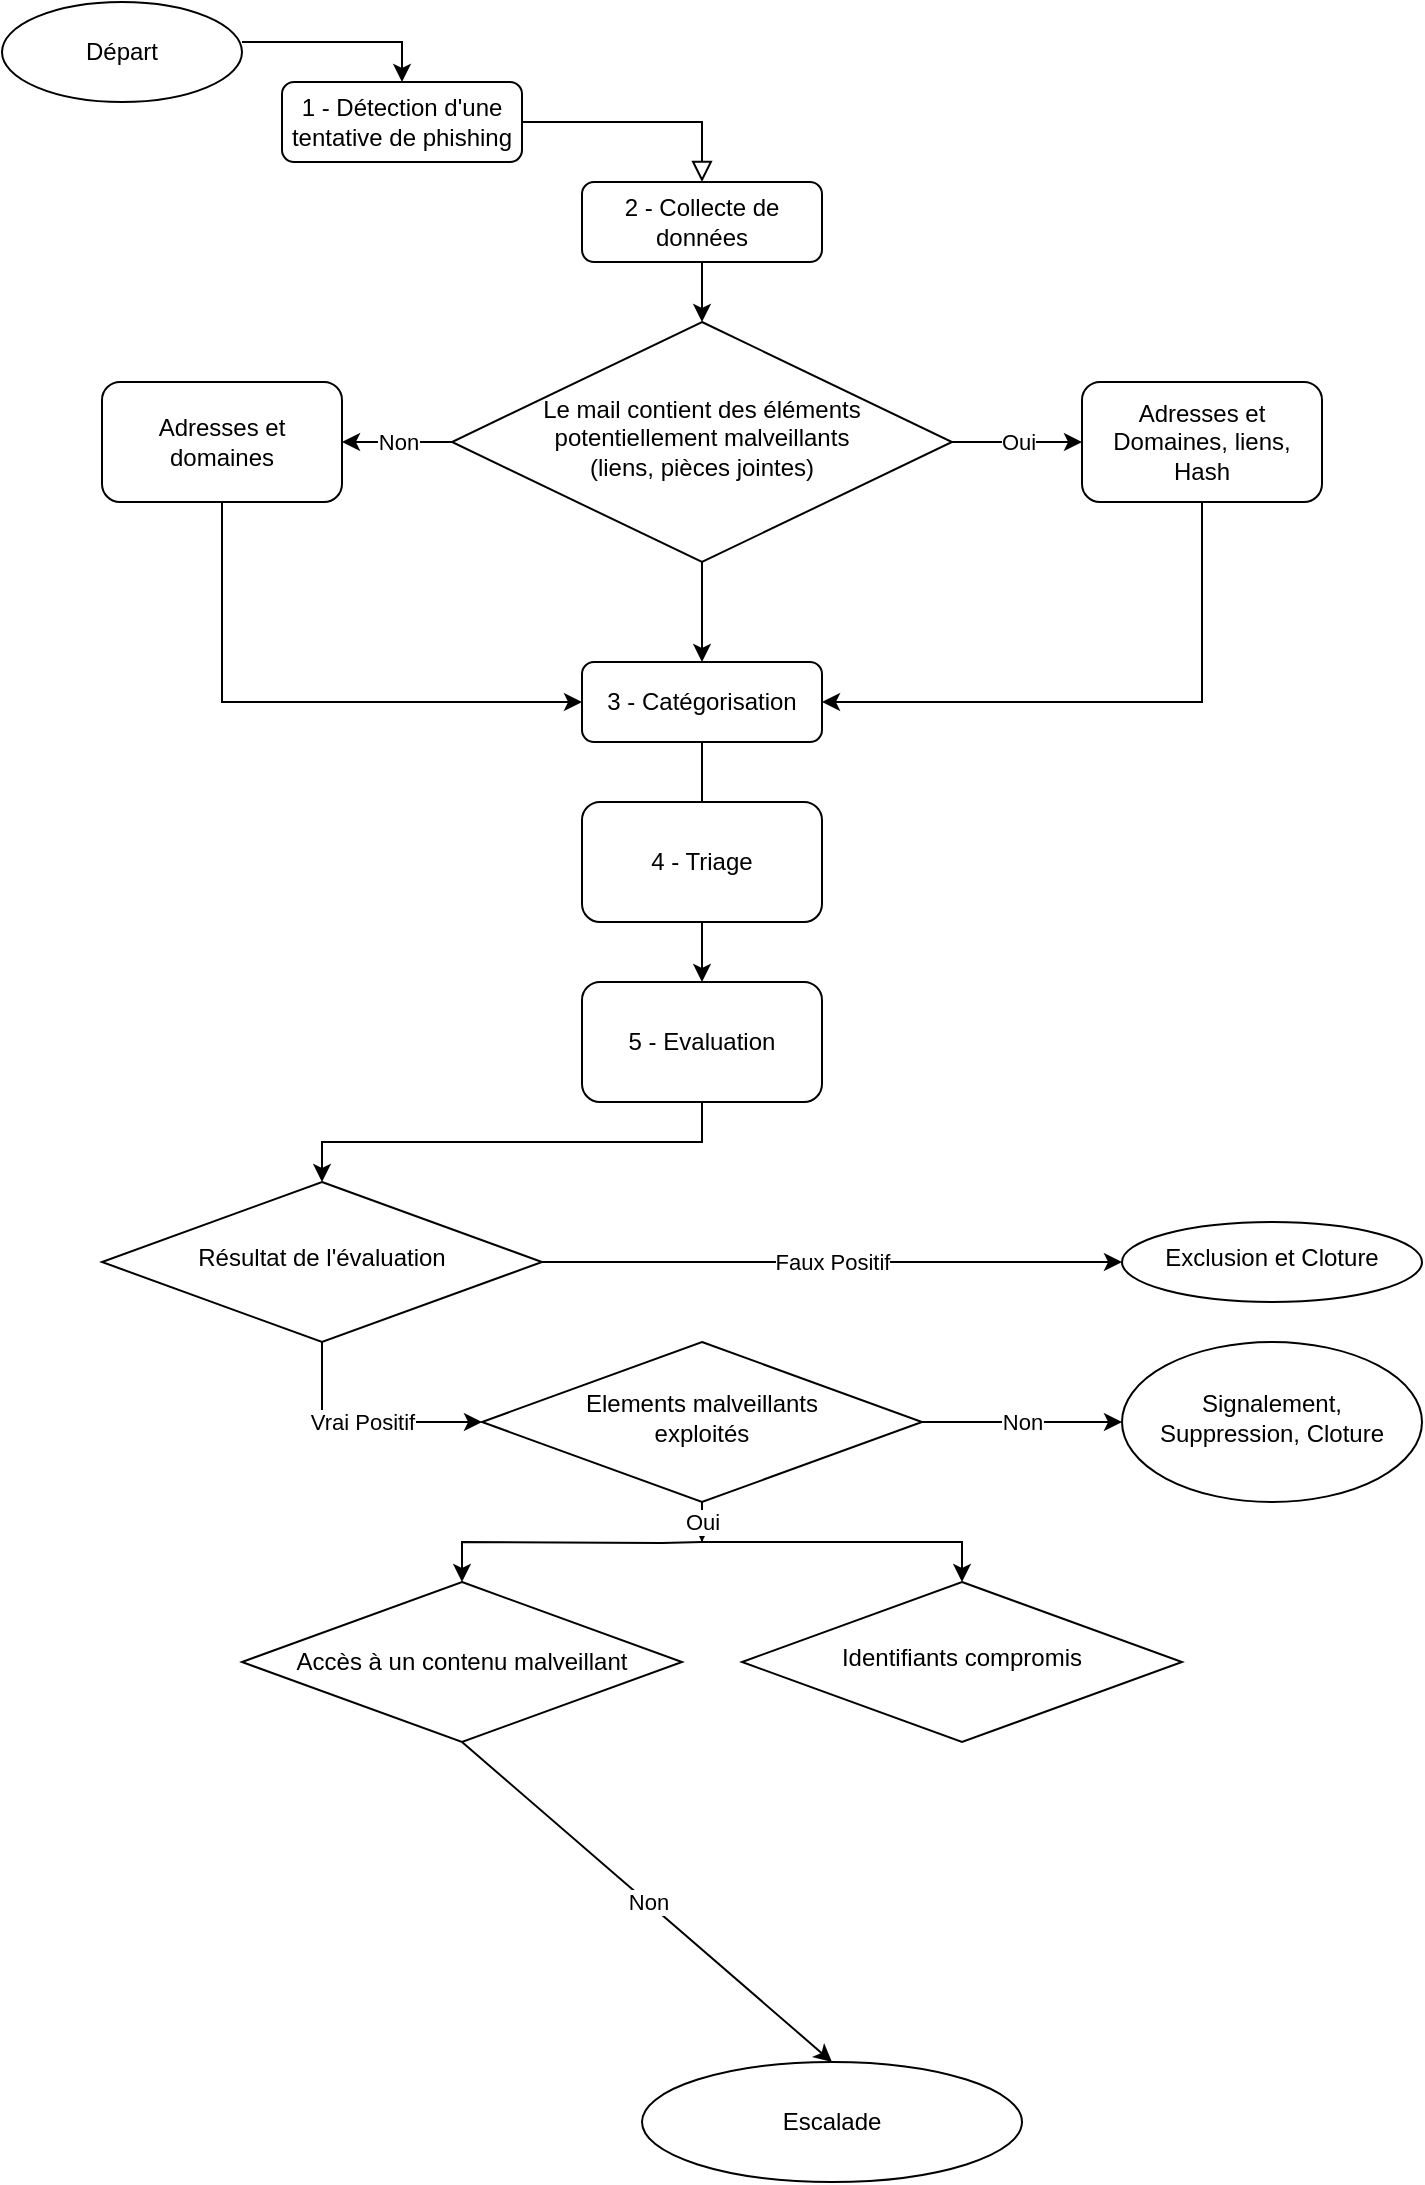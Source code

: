 <mxfile version="22.0.8" type="github">
  <diagram id="C5RBs43oDa-KdzZeNtuy" name="Page-1">
    <mxGraphModel dx="1801" dy="1135" grid="1" gridSize="10" guides="1" tooltips="1" connect="1" arrows="1" fold="1" page="1" pageScale="1" pageWidth="827" pageHeight="1169" math="0" shadow="0">
      <root>
        <mxCell id="WIyWlLk6GJQsqaUBKTNV-0" />
        <mxCell id="WIyWlLk6GJQsqaUBKTNV-1" parent="WIyWlLk6GJQsqaUBKTNV-0" />
        <mxCell id="WIyWlLk6GJQsqaUBKTNV-2" value="" style="rounded=0;html=1;jettySize=auto;orthogonalLoop=1;fontSize=11;endArrow=block;endFill=0;endSize=8;strokeWidth=1;shadow=0;labelBackgroundColor=none;edgeStyle=orthogonalEdgeStyle;" parent="WIyWlLk6GJQsqaUBKTNV-1" source="WIyWlLk6GJQsqaUBKTNV-3" target="W8cOODxUhKV5QeoCP-pz-2" edge="1">
          <mxGeometry relative="1" as="geometry">
            <mxPoint x="220" y="170" as="targetPoint" />
          </mxGeometry>
        </mxCell>
        <mxCell id="WIyWlLk6GJQsqaUBKTNV-3" value="1 - Détection d&#39;une tentative de phishing" style="rounded=1;whiteSpace=wrap;html=1;fontSize=12;glass=0;strokeWidth=1;shadow=0;" parent="WIyWlLk6GJQsqaUBKTNV-1" vertex="1">
          <mxGeometry x="160" y="60" width="120" height="40" as="geometry" />
        </mxCell>
        <mxCell id="WIyWlLk6GJQsqaUBKTNV-6" value="Le mail contient des éléments potentiellement malveillants&lt;br&gt;(liens, pièces jointes)" style="rhombus;whiteSpace=wrap;html=1;shadow=0;fontFamily=Helvetica;fontSize=12;align=center;strokeWidth=1;spacing=6;spacingTop=-4;" parent="WIyWlLk6GJQsqaUBKTNV-1" vertex="1">
          <mxGeometry x="245" y="180" width="250" height="120" as="geometry" />
        </mxCell>
        <mxCell id="W8cOODxUhKV5QeoCP-pz-0" value="Départ" style="ellipse;whiteSpace=wrap;html=1;" parent="WIyWlLk6GJQsqaUBKTNV-1" vertex="1">
          <mxGeometry x="20" y="20" width="120" height="50" as="geometry" />
        </mxCell>
        <mxCell id="W8cOODxUhKV5QeoCP-pz-1" value="" style="endArrow=classic;html=1;rounded=0;entryX=0.5;entryY=0;entryDx=0;entryDy=0;" parent="WIyWlLk6GJQsqaUBKTNV-1" target="WIyWlLk6GJQsqaUBKTNV-3" edge="1">
          <mxGeometry width="50" height="50" relative="1" as="geometry">
            <mxPoint x="140" y="40" as="sourcePoint" />
            <mxPoint x="440" y="140" as="targetPoint" />
            <Array as="points">
              <mxPoint x="220" y="40" />
            </Array>
          </mxGeometry>
        </mxCell>
        <mxCell id="W8cOODxUhKV5QeoCP-pz-2" value="2 - Collecte de données" style="rounded=1;whiteSpace=wrap;html=1;" parent="WIyWlLk6GJQsqaUBKTNV-1" vertex="1">
          <mxGeometry x="310" y="110" width="120" height="40" as="geometry" />
        </mxCell>
        <mxCell id="W8cOODxUhKV5QeoCP-pz-3" value="" style="endArrow=classic;html=1;rounded=0;entryX=0.5;entryY=0;entryDx=0;entryDy=0;exitX=0.5;exitY=1;exitDx=0;exitDy=0;" parent="WIyWlLk6GJQsqaUBKTNV-1" source="W8cOODxUhKV5QeoCP-pz-2" target="WIyWlLk6GJQsqaUBKTNV-6" edge="1">
          <mxGeometry width="50" height="50" relative="1" as="geometry">
            <mxPoint x="390" y="190" as="sourcePoint" />
            <mxPoint x="440" y="140" as="targetPoint" />
          </mxGeometry>
        </mxCell>
        <mxCell id="W8cOODxUhKV5QeoCP-pz-4" value="Adresses et domaines" style="rounded=1;whiteSpace=wrap;html=1;" parent="WIyWlLk6GJQsqaUBKTNV-1" vertex="1">
          <mxGeometry x="70" y="210" width="120" height="60" as="geometry" />
        </mxCell>
        <mxCell id="W8cOODxUhKV5QeoCP-pz-5" value="Adresses et Domaines, liens, Hash" style="rounded=1;whiteSpace=wrap;html=1;" parent="WIyWlLk6GJQsqaUBKTNV-1" vertex="1">
          <mxGeometry x="560" y="210" width="120" height="60" as="geometry" />
        </mxCell>
        <mxCell id="W8cOODxUhKV5QeoCP-pz-7" value="" style="endArrow=classic;html=1;rounded=0;entryX=0;entryY=0.5;entryDx=0;entryDy=0;exitX=1;exitY=0.5;exitDx=0;exitDy=0;" parent="WIyWlLk6GJQsqaUBKTNV-1" source="WIyWlLk6GJQsqaUBKTNV-6" target="W8cOODxUhKV5QeoCP-pz-5" edge="1">
          <mxGeometry relative="1" as="geometry">
            <mxPoint x="450" y="329.5" as="sourcePoint" />
            <mxPoint x="550" y="329.5" as="targetPoint" />
          </mxGeometry>
        </mxCell>
        <mxCell id="W8cOODxUhKV5QeoCP-pz-8" value="Oui" style="edgeLabel;resizable=0;html=1;align=center;verticalAlign=middle;" parent="W8cOODxUhKV5QeoCP-pz-7" connectable="0" vertex="1">
          <mxGeometry relative="1" as="geometry" />
        </mxCell>
        <mxCell id="W8cOODxUhKV5QeoCP-pz-10" value="" style="endArrow=classic;html=1;rounded=0;exitX=0;exitY=0.5;exitDx=0;exitDy=0;entryX=1;entryY=0.5;entryDx=0;entryDy=0;" parent="WIyWlLk6GJQsqaUBKTNV-1" source="WIyWlLk6GJQsqaUBKTNV-6" target="W8cOODxUhKV5QeoCP-pz-4" edge="1">
          <mxGeometry relative="1" as="geometry">
            <mxPoint x="340" y="350" as="sourcePoint" />
            <mxPoint x="440" y="350" as="targetPoint" />
          </mxGeometry>
        </mxCell>
        <mxCell id="W8cOODxUhKV5QeoCP-pz-11" value="Non" style="edgeLabel;resizable=0;html=1;align=center;verticalAlign=middle;" parent="W8cOODxUhKV5QeoCP-pz-10" connectable="0" vertex="1">
          <mxGeometry relative="1" as="geometry" />
        </mxCell>
        <mxCell id="W8cOODxUhKV5QeoCP-pz-13" value="3 - Catégorisation" style="rounded=1;whiteSpace=wrap;html=1;" parent="WIyWlLk6GJQsqaUBKTNV-1" vertex="1">
          <mxGeometry x="310" y="350" width="120" height="40" as="geometry" />
        </mxCell>
        <mxCell id="W8cOODxUhKV5QeoCP-pz-14" value="" style="endArrow=classic;html=1;rounded=0;exitX=0.5;exitY=1;exitDx=0;exitDy=0;entryX=0.5;entryY=0;entryDx=0;entryDy=0;" parent="WIyWlLk6GJQsqaUBKTNV-1" source="WIyWlLk6GJQsqaUBKTNV-6" target="W8cOODxUhKV5QeoCP-pz-13" edge="1">
          <mxGeometry width="50" height="50" relative="1" as="geometry">
            <mxPoint x="510" y="370" as="sourcePoint" />
            <mxPoint x="560" y="320" as="targetPoint" />
          </mxGeometry>
        </mxCell>
        <mxCell id="W8cOODxUhKV5QeoCP-pz-15" value="" style="endArrow=classic;html=1;rounded=0;entryX=1;entryY=0.5;entryDx=0;entryDy=0;exitX=0.5;exitY=1;exitDx=0;exitDy=0;" parent="WIyWlLk6GJQsqaUBKTNV-1" source="W8cOODxUhKV5QeoCP-pz-5" target="W8cOODxUhKV5QeoCP-pz-13" edge="1">
          <mxGeometry width="50" height="50" relative="1" as="geometry">
            <mxPoint x="390" y="190" as="sourcePoint" />
            <mxPoint x="440" y="140" as="targetPoint" />
            <Array as="points">
              <mxPoint x="620" y="370" />
            </Array>
          </mxGeometry>
        </mxCell>
        <mxCell id="W8cOODxUhKV5QeoCP-pz-16" value="" style="endArrow=classic;html=1;rounded=0;entryX=0;entryY=0.5;entryDx=0;entryDy=0;exitX=0.5;exitY=1;exitDx=0;exitDy=0;" parent="WIyWlLk6GJQsqaUBKTNV-1" source="W8cOODxUhKV5QeoCP-pz-4" target="W8cOODxUhKV5QeoCP-pz-13" edge="1">
          <mxGeometry width="50" height="50" relative="1" as="geometry">
            <mxPoint x="80" y="400" as="sourcePoint" />
            <mxPoint x="130" y="350" as="targetPoint" />
            <Array as="points">
              <mxPoint x="130" y="370" />
            </Array>
          </mxGeometry>
        </mxCell>
        <mxCell id="W8cOODxUhKV5QeoCP-pz-17" value="" style="endArrow=classic;html=1;rounded=0;exitX=0.5;exitY=1;exitDx=0;exitDy=0;entryX=0.5;entryY=0;entryDx=0;entryDy=0;" parent="WIyWlLk6GJQsqaUBKTNV-1" source="W8cOODxUhKV5QeoCP-pz-13" edge="1">
          <mxGeometry width="50" height="50" relative="1" as="geometry">
            <mxPoint x="350" y="510" as="sourcePoint" />
            <mxPoint x="370" y="460" as="targetPoint" />
          </mxGeometry>
        </mxCell>
        <mxCell id="W8cOODxUhKV5QeoCP-pz-27" value="4 - Triage" style="rounded=1;whiteSpace=wrap;html=1;" parent="WIyWlLk6GJQsqaUBKTNV-1" vertex="1">
          <mxGeometry x="310" y="420" width="120" height="60" as="geometry" />
        </mxCell>
        <mxCell id="W8cOODxUhKV5QeoCP-pz-30" value="5 - Evaluation" style="rounded=1;whiteSpace=wrap;html=1;" parent="WIyWlLk6GJQsqaUBKTNV-1" vertex="1">
          <mxGeometry x="310" y="510" width="120" height="60" as="geometry" />
        </mxCell>
        <mxCell id="W8cOODxUhKV5QeoCP-pz-31" value="" style="endArrow=classic;html=1;rounded=0;exitX=0.5;exitY=1;exitDx=0;exitDy=0;entryX=0.5;entryY=0;entryDx=0;entryDy=0;" parent="WIyWlLk6GJQsqaUBKTNV-1" source="W8cOODxUhKV5QeoCP-pz-27" target="W8cOODxUhKV5QeoCP-pz-30" edge="1">
          <mxGeometry width="50" height="50" relative="1" as="geometry">
            <mxPoint x="390" y="550" as="sourcePoint" />
            <mxPoint x="440" y="500" as="targetPoint" />
          </mxGeometry>
        </mxCell>
        <mxCell id="W8cOODxUhKV5QeoCP-pz-32" value="Résultat de l&#39;évaluation" style="rhombus;whiteSpace=wrap;html=1;shadow=0;fontFamily=Helvetica;fontSize=12;align=center;strokeWidth=1;spacing=6;spacingTop=-4;" parent="WIyWlLk6GJQsqaUBKTNV-1" vertex="1">
          <mxGeometry x="70" y="610" width="220" height="80" as="geometry" />
        </mxCell>
        <mxCell id="W8cOODxUhKV5QeoCP-pz-35" value="Exclusion et Cloture" style="ellipse;whiteSpace=wrap;html=1;shadow=0;strokeWidth=1;spacing=6;spacingTop=-4;" parent="WIyWlLk6GJQsqaUBKTNV-1" vertex="1">
          <mxGeometry x="580" y="630" width="150" height="40" as="geometry" />
        </mxCell>
        <mxCell id="W8cOODxUhKV5QeoCP-pz-37" value="" style="endArrow=classic;html=1;rounded=0;exitX=1;exitY=0.5;exitDx=0;exitDy=0;entryX=0;entryY=0.5;entryDx=0;entryDy=0;" parent="WIyWlLk6GJQsqaUBKTNV-1" source="W8cOODxUhKV5QeoCP-pz-32" target="W8cOODxUhKV5QeoCP-pz-35" edge="1">
          <mxGeometry relative="1" as="geometry">
            <mxPoint x="360" y="770" as="sourcePoint" />
            <mxPoint x="460" y="770" as="targetPoint" />
          </mxGeometry>
        </mxCell>
        <mxCell id="W8cOODxUhKV5QeoCP-pz-38" value="Faux Positif" style="edgeLabel;resizable=0;html=1;align=center;verticalAlign=middle;" parent="W8cOODxUhKV5QeoCP-pz-37" connectable="0" vertex="1">
          <mxGeometry relative="1" as="geometry" />
        </mxCell>
        <mxCell id="W8cOODxUhKV5QeoCP-pz-39" value="" style="endArrow=classic;html=1;rounded=0;exitX=0.5;exitY=1;exitDx=0;exitDy=0;entryX=0.5;entryY=0;entryDx=0;entryDy=0;" parent="WIyWlLk6GJQsqaUBKTNV-1" source="W8cOODxUhKV5QeoCP-pz-30" target="W8cOODxUhKV5QeoCP-pz-32" edge="1">
          <mxGeometry width="50" height="50" relative="1" as="geometry">
            <mxPoint x="390" y="790" as="sourcePoint" />
            <mxPoint x="440" y="740" as="targetPoint" />
            <Array as="points">
              <mxPoint x="370" y="590" />
              <mxPoint x="180" y="590" />
            </Array>
          </mxGeometry>
        </mxCell>
        <mxCell id="W8cOODxUhKV5QeoCP-pz-40" value="" style="endArrow=classic;html=1;rounded=0;exitX=0.5;exitY=1;exitDx=0;exitDy=0;entryX=0;entryY=0.5;entryDx=0;entryDy=0;" parent="WIyWlLk6GJQsqaUBKTNV-1" source="W8cOODxUhKV5QeoCP-pz-32" target="vIJpA0mkLPnrnShu5it3-1" edge="1">
          <mxGeometry relative="1" as="geometry">
            <mxPoint x="360" y="770" as="sourcePoint" />
            <mxPoint x="370" y="890" as="targetPoint" />
            <Array as="points">
              <mxPoint x="180" y="730" />
            </Array>
          </mxGeometry>
        </mxCell>
        <mxCell id="W8cOODxUhKV5QeoCP-pz-41" value="Vrai Positif" style="edgeLabel;resizable=0;html=1;align=center;verticalAlign=middle;" parent="W8cOODxUhKV5QeoCP-pz-40" connectable="0" vertex="1">
          <mxGeometry relative="1" as="geometry" />
        </mxCell>
        <mxCell id="W8cOODxUhKV5QeoCP-pz-42" value="Escalade" style="ellipse;whiteSpace=wrap;html=1;" parent="WIyWlLk6GJQsqaUBKTNV-1" vertex="1">
          <mxGeometry x="340" y="1050" width="190" height="60" as="geometry" />
        </mxCell>
        <mxCell id="_cJ59fSPse3RKU2e_UUI-0" value="Accès à un contenu malveillant" style="rhombus;whiteSpace=wrap;html=1;" parent="WIyWlLk6GJQsqaUBKTNV-1" vertex="1">
          <mxGeometry x="140" y="810" width="220" height="80" as="geometry" />
        </mxCell>
        <mxCell id="_cJ59fSPse3RKU2e_UUI-1" value="Signalement,&lt;br&gt;Suppression, Cloture" style="ellipse;whiteSpace=wrap;html=1;shadow=0;strokeWidth=1;spacing=6;spacingTop=-4;" parent="WIyWlLk6GJQsqaUBKTNV-1" vertex="1">
          <mxGeometry x="580" y="690" width="150" height="80" as="geometry" />
        </mxCell>
        <mxCell id="_cJ59fSPse3RKU2e_UUI-2" value="" style="endArrow=classic;html=1;rounded=0;exitX=0.5;exitY=1;exitDx=0;exitDy=0;entryX=0.5;entryY=0;entryDx=0;entryDy=0;" parent="WIyWlLk6GJQsqaUBKTNV-1" source="_cJ59fSPse3RKU2e_UUI-0" target="W8cOODxUhKV5QeoCP-pz-42" edge="1">
          <mxGeometry relative="1" as="geometry">
            <mxPoint x="380" y="830" as="sourcePoint" />
            <mxPoint x="380" y="890" as="targetPoint" />
          </mxGeometry>
        </mxCell>
        <mxCell id="_cJ59fSPse3RKU2e_UUI-3" value="Non" style="edgeLabel;resizable=0;html=1;align=center;verticalAlign=middle;" parent="_cJ59fSPse3RKU2e_UUI-2" connectable="0" vertex="1">
          <mxGeometry relative="1" as="geometry" />
        </mxCell>
        <mxCell id="_cJ59fSPse3RKU2e_UUI-4" value="" style="endArrow=classic;html=1;rounded=0;exitX=1;exitY=0.5;exitDx=0;exitDy=0;entryX=0;entryY=0.5;entryDx=0;entryDy=0;" parent="WIyWlLk6GJQsqaUBKTNV-1" source="vIJpA0mkLPnrnShu5it3-1" target="_cJ59fSPse3RKU2e_UUI-1" edge="1">
          <mxGeometry relative="1" as="geometry">
            <mxPoint x="390" y="840" as="sourcePoint" />
            <mxPoint x="390" y="900" as="targetPoint" />
          </mxGeometry>
        </mxCell>
        <mxCell id="_cJ59fSPse3RKU2e_UUI-5" value="Non" style="edgeLabel;resizable=0;html=1;align=center;verticalAlign=middle;" parent="_cJ59fSPse3RKU2e_UUI-4" connectable="0" vertex="1">
          <mxGeometry relative="1" as="geometry">
            <mxPoint as="offset" />
          </mxGeometry>
        </mxCell>
        <mxCell id="vIJpA0mkLPnrnShu5it3-6" value="" style="edgeStyle=orthogonalEdgeStyle;rounded=0;orthogonalLoop=1;jettySize=auto;html=1;" edge="1" parent="WIyWlLk6GJQsqaUBKTNV-1" source="vIJpA0mkLPnrnShu5it3-1" target="vIJpA0mkLPnrnShu5it3-2">
          <mxGeometry relative="1" as="geometry" />
        </mxCell>
        <mxCell id="vIJpA0mkLPnrnShu5it3-1" value="Elements malveillants &lt;br&gt;exploités" style="rhombus;whiteSpace=wrap;html=1;shadow=0;fontFamily=Helvetica;fontSize=12;align=center;strokeWidth=1;spacing=6;spacingTop=-4;" vertex="1" parent="WIyWlLk6GJQsqaUBKTNV-1">
          <mxGeometry x="260" y="690" width="220" height="80" as="geometry" />
        </mxCell>
        <mxCell id="vIJpA0mkLPnrnShu5it3-2" value="Identifiants compromis" style="rhombus;whiteSpace=wrap;html=1;shadow=0;fontFamily=Helvetica;fontSize=12;align=center;strokeWidth=1;spacing=6;spacingTop=-4;" vertex="1" parent="WIyWlLk6GJQsqaUBKTNV-1">
          <mxGeometry x="390" y="810" width="220" height="80" as="geometry" />
        </mxCell>
        <mxCell id="vIJpA0mkLPnrnShu5it3-4" value="" style="endArrow=classic;html=1;rounded=0;exitX=0.5;exitY=1;exitDx=0;exitDy=0;" edge="1" parent="WIyWlLk6GJQsqaUBKTNV-1" source="vIJpA0mkLPnrnShu5it3-1">
          <mxGeometry relative="1" as="geometry">
            <mxPoint x="505" y="250" as="sourcePoint" />
            <mxPoint x="370" y="790" as="targetPoint" />
          </mxGeometry>
        </mxCell>
        <mxCell id="vIJpA0mkLPnrnShu5it3-5" value="Oui" style="edgeLabel;resizable=0;html=1;align=center;verticalAlign=middle;" connectable="0" vertex="1" parent="vIJpA0mkLPnrnShu5it3-4">
          <mxGeometry relative="1" as="geometry" />
        </mxCell>
        <mxCell id="vIJpA0mkLPnrnShu5it3-9" value="" style="edgeStyle=orthogonalEdgeStyle;rounded=0;orthogonalLoop=1;jettySize=auto;html=1;entryX=0.5;entryY=0;entryDx=0;entryDy=0;" edge="1" parent="WIyWlLk6GJQsqaUBKTNV-1" target="_cJ59fSPse3RKU2e_UUI-0">
          <mxGeometry relative="1" as="geometry">
            <mxPoint x="370" y="790" as="sourcePoint" />
            <mxPoint x="490" y="820" as="targetPoint" />
          </mxGeometry>
        </mxCell>
      </root>
    </mxGraphModel>
  </diagram>
</mxfile>
